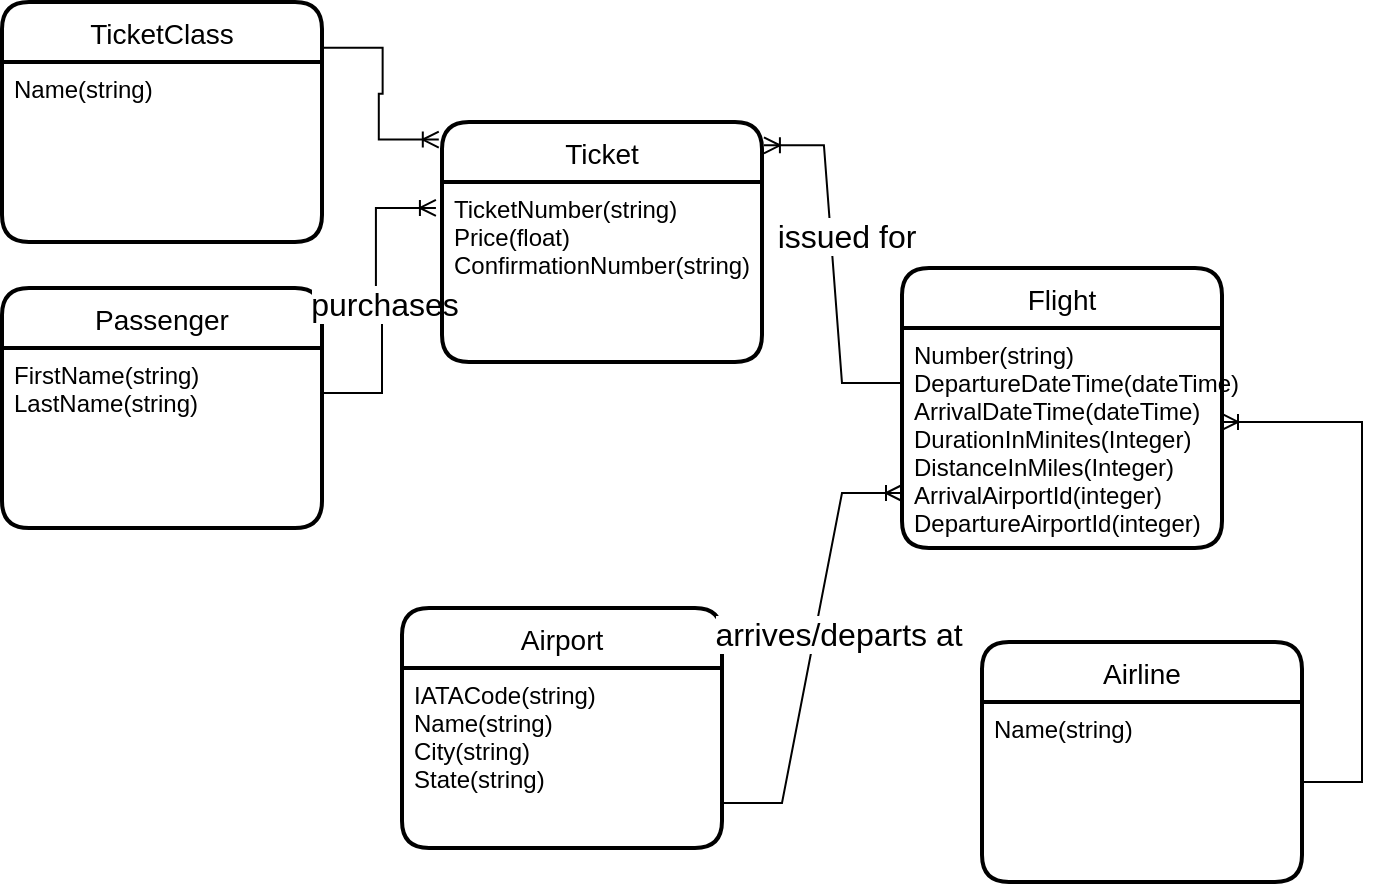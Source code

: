 <mxfile version="20.1.1" type="github">
  <diagram id="R2lEEEUBdFMjLlhIrx00" name="Page-1">
    <mxGraphModel dx="692" dy="387" grid="1" gridSize="10" guides="1" tooltips="1" connect="1" arrows="1" fold="1" page="1" pageScale="1" pageWidth="850" pageHeight="1100" math="0" shadow="0" extFonts="Permanent Marker^https://fonts.googleapis.com/css?family=Permanent+Marker">
      <root>
        <mxCell id="0" />
        <mxCell id="1" parent="0" />
        <mxCell id="IUjHl2VkbXm_3qeoHtjp-33" value="Passenger" style="swimlane;childLayout=stackLayout;horizontal=1;startSize=30;horizontalStack=0;rounded=1;fontSize=14;fontStyle=0;strokeWidth=2;resizeParent=0;resizeLast=1;shadow=0;dashed=0;align=center;" vertex="1" parent="1">
          <mxGeometry x="80" y="173" width="160" height="120" as="geometry" />
        </mxCell>
        <mxCell id="IUjHl2VkbXm_3qeoHtjp-34" value="FirstName(string)&#xa;LastName(string)" style="align=left;strokeColor=none;fillColor=none;spacingLeft=4;fontSize=12;verticalAlign=top;resizable=0;rotatable=0;part=1;" vertex="1" parent="IUjHl2VkbXm_3qeoHtjp-33">
          <mxGeometry y="30" width="160" height="90" as="geometry" />
        </mxCell>
        <mxCell id="IUjHl2VkbXm_3qeoHtjp-35" value="Flight" style="swimlane;childLayout=stackLayout;horizontal=1;startSize=30;horizontalStack=0;rounded=1;fontSize=14;fontStyle=0;strokeWidth=2;resizeParent=0;resizeLast=1;shadow=0;dashed=0;align=center;" vertex="1" parent="1">
          <mxGeometry x="530" y="163" width="160" height="140" as="geometry" />
        </mxCell>
        <mxCell id="IUjHl2VkbXm_3qeoHtjp-36" value="Number(string)&#xa;DepartureDateTime(dateTime)&#xa;ArrivalDateTime(dateTime)&#xa;DurationInMinites(Integer)&#xa;DistanceInMiles(Integer)&#xa;ArrivalAirportId(integer)&#xa;DepartureAirportId(integer)" style="align=left;strokeColor=none;fillColor=none;spacingLeft=4;fontSize=12;verticalAlign=top;resizable=0;rotatable=0;part=1;" vertex="1" parent="IUjHl2VkbXm_3qeoHtjp-35">
          <mxGeometry y="30" width="160" height="110" as="geometry" />
        </mxCell>
        <mxCell id="IUjHl2VkbXm_3qeoHtjp-37" value="" style="edgeStyle=entityRelationEdgeStyle;fontSize=12;html=1;endArrow=ERoneToMany;startArrow=none;rounded=0;entryX=-0.019;entryY=0.144;entryDx=0;entryDy=0;exitX=1;exitY=0.25;exitDx=0;exitDy=0;entryPerimeter=0;endFill=0;startFill=0;" edge="1" parent="1" source="IUjHl2VkbXm_3qeoHtjp-34" target="IUjHl2VkbXm_3qeoHtjp-45">
          <mxGeometry width="100" height="100" relative="1" as="geometry">
            <mxPoint x="310" y="273" as="sourcePoint" />
            <mxPoint x="410" y="173" as="targetPoint" />
          </mxGeometry>
        </mxCell>
        <mxCell id="IUjHl2VkbXm_3qeoHtjp-38" value="purchases" style="edgeLabel;html=1;align=center;verticalAlign=middle;resizable=0;points=[];fontSize=16;" vertex="1" connectable="0" parent="IUjHl2VkbXm_3qeoHtjp-37">
          <mxGeometry x="-0.037" y="-1" relative="1" as="geometry">
            <mxPoint as="offset" />
          </mxGeometry>
        </mxCell>
        <mxCell id="IUjHl2VkbXm_3qeoHtjp-40" value="Airport" style="swimlane;childLayout=stackLayout;horizontal=1;startSize=30;horizontalStack=0;rounded=1;fontSize=14;fontStyle=0;strokeWidth=2;resizeParent=0;resizeLast=1;shadow=0;dashed=0;align=center;" vertex="1" parent="1">
          <mxGeometry x="280" y="333" width="160" height="120" as="geometry" />
        </mxCell>
        <mxCell id="IUjHl2VkbXm_3qeoHtjp-41" value="IATACode(string)&#xa;Name(string)&#xa;City(string)&#xa;State(string)&#xa;" style="align=left;strokeColor=none;fillColor=none;spacingLeft=4;fontSize=12;verticalAlign=top;resizable=0;rotatable=0;part=1;" vertex="1" parent="IUjHl2VkbXm_3qeoHtjp-40">
          <mxGeometry y="30" width="160" height="90" as="geometry" />
        </mxCell>
        <mxCell id="IUjHl2VkbXm_3qeoHtjp-42" value="" style="edgeStyle=entityRelationEdgeStyle;fontSize=12;html=1;endArrow=ERoneToMany;startArrow=none;rounded=0;entryX=0;entryY=0.75;entryDx=0;entryDy=0;exitX=1;exitY=0.75;exitDx=0;exitDy=0;startFill=0;endFill=0;" edge="1" parent="1" source="IUjHl2VkbXm_3qeoHtjp-41" target="IUjHl2VkbXm_3qeoHtjp-36">
          <mxGeometry width="100" height="100" relative="1" as="geometry">
            <mxPoint x="350" y="393" as="sourcePoint" />
            <mxPoint x="450" y="293" as="targetPoint" />
          </mxGeometry>
        </mxCell>
        <mxCell id="IUjHl2VkbXm_3qeoHtjp-43" value="arrives/departs at" style="edgeLabel;html=1;align=center;verticalAlign=middle;resizable=0;points=[];fontSize=16;" vertex="1" connectable="0" parent="IUjHl2VkbXm_3qeoHtjp-42">
          <mxGeometry x="0.073" y="-1" relative="1" as="geometry">
            <mxPoint x="10" as="offset" />
          </mxGeometry>
        </mxCell>
        <mxCell id="IUjHl2VkbXm_3qeoHtjp-44" value="Ticket" style="swimlane;childLayout=stackLayout;horizontal=1;startSize=30;horizontalStack=0;rounded=1;fontSize=14;fontStyle=0;strokeWidth=2;resizeParent=0;resizeLast=1;shadow=0;dashed=0;align=center;" vertex="1" parent="1">
          <mxGeometry x="300" y="90" width="160" height="120" as="geometry" />
        </mxCell>
        <mxCell id="IUjHl2VkbXm_3qeoHtjp-45" value="TicketNumber(string)&#xa;Price(float)&#xa;ConfirmationNumber(string)" style="align=left;strokeColor=none;fillColor=none;spacingLeft=4;fontSize=12;verticalAlign=top;resizable=0;rotatable=0;part=1;" vertex="1" parent="IUjHl2VkbXm_3qeoHtjp-44">
          <mxGeometry y="30" width="160" height="90" as="geometry" />
        </mxCell>
        <mxCell id="IUjHl2VkbXm_3qeoHtjp-46" value="" style="edgeStyle=entityRelationEdgeStyle;fontSize=12;html=1;endArrow=none;startArrow=ERoneToMany;rounded=0;exitX=1.006;exitY=0.097;exitDx=0;exitDy=0;exitPerimeter=0;entryX=0;entryY=0.25;entryDx=0;entryDy=0;endFill=0;" edge="1" parent="1" source="IUjHl2VkbXm_3qeoHtjp-44" target="IUjHl2VkbXm_3qeoHtjp-36">
          <mxGeometry width="100" height="100" relative="1" as="geometry">
            <mxPoint x="350" y="310" as="sourcePoint" />
            <mxPoint x="450" y="210" as="targetPoint" />
          </mxGeometry>
        </mxCell>
        <mxCell id="IUjHl2VkbXm_3qeoHtjp-47" value="issued for" style="edgeLabel;html=1;align=center;verticalAlign=middle;resizable=0;points=[];fontSize=16;" vertex="1" connectable="0" parent="IUjHl2VkbXm_3qeoHtjp-46">
          <mxGeometry x="-0.165" y="-1" relative="1" as="geometry">
            <mxPoint x="8" as="offset" />
          </mxGeometry>
        </mxCell>
        <mxCell id="IUjHl2VkbXm_3qeoHtjp-48" value="Airline" style="swimlane;childLayout=stackLayout;horizontal=1;startSize=30;horizontalStack=0;rounded=1;fontSize=14;fontStyle=0;strokeWidth=2;resizeParent=0;resizeLast=1;shadow=0;dashed=0;align=center;" vertex="1" parent="1">
          <mxGeometry x="570" y="350" width="160" height="120" as="geometry" />
        </mxCell>
        <mxCell id="IUjHl2VkbXm_3qeoHtjp-49" value="Name(string)&#xa;" style="align=left;strokeColor=none;fillColor=none;spacingLeft=4;fontSize=12;verticalAlign=top;resizable=0;rotatable=0;part=1;" vertex="1" parent="IUjHl2VkbXm_3qeoHtjp-48">
          <mxGeometry y="30" width="160" height="90" as="geometry" />
        </mxCell>
        <mxCell id="IUjHl2VkbXm_3qeoHtjp-50" value="" style="edgeStyle=entityRelationEdgeStyle;fontSize=12;html=1;endArrow=ERoneToMany;rounded=0;entryX=1;entryY=0.427;entryDx=0;entryDy=0;entryPerimeter=0;startArrow=none;startFill=0;endFill=0;" edge="1" parent="1" target="IUjHl2VkbXm_3qeoHtjp-36">
          <mxGeometry width="100" height="100" relative="1" as="geometry">
            <mxPoint x="730" y="420" as="sourcePoint" />
            <mxPoint x="590" y="310" as="targetPoint" />
          </mxGeometry>
        </mxCell>
        <mxCell id="IUjHl2VkbXm_3qeoHtjp-51" value="TicketClass" style="swimlane;childLayout=stackLayout;horizontal=1;startSize=30;horizontalStack=0;rounded=1;fontSize=14;fontStyle=0;strokeWidth=2;resizeParent=0;resizeLast=1;shadow=0;dashed=0;align=center;" vertex="1" parent="1">
          <mxGeometry x="80" y="30" width="160" height="120" as="geometry" />
        </mxCell>
        <mxCell id="IUjHl2VkbXm_3qeoHtjp-52" value="Name(string)" style="align=left;strokeColor=none;fillColor=none;spacingLeft=4;fontSize=12;verticalAlign=top;resizable=0;rotatable=0;part=1;" vertex="1" parent="IUjHl2VkbXm_3qeoHtjp-51">
          <mxGeometry y="30" width="160" height="90" as="geometry" />
        </mxCell>
        <mxCell id="IUjHl2VkbXm_3qeoHtjp-53" value="" style="edgeStyle=entityRelationEdgeStyle;fontSize=12;html=1;endArrow=ERoneToMany;rounded=0;entryX=-0.01;entryY=0.073;entryDx=0;entryDy=0;entryPerimeter=0;exitX=1.002;exitY=0.191;exitDx=0;exitDy=0;exitPerimeter=0;endFill=0;" edge="1" parent="1" source="IUjHl2VkbXm_3qeoHtjp-51" target="IUjHl2VkbXm_3qeoHtjp-44">
          <mxGeometry width="100" height="100" relative="1" as="geometry">
            <mxPoint x="210" y="10" as="sourcePoint" />
            <mxPoint x="450" y="180" as="targetPoint" />
          </mxGeometry>
        </mxCell>
      </root>
    </mxGraphModel>
  </diagram>
</mxfile>
